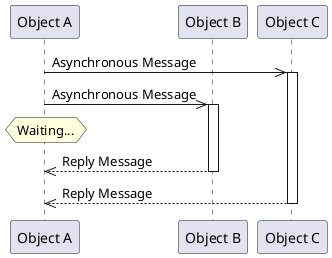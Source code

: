 @startuml

participant "Object A" as A
participant "Object B" as B
participant "Object C" as C

A ->> C : Asynchronous Message
activate C

A ->> B : Asynchronous Message
activate B

hnote over A : Waiting...

A <<-- B : Reply Message
deactivate B

A <<-- C : Reply Message
deactivate C

@enduml
